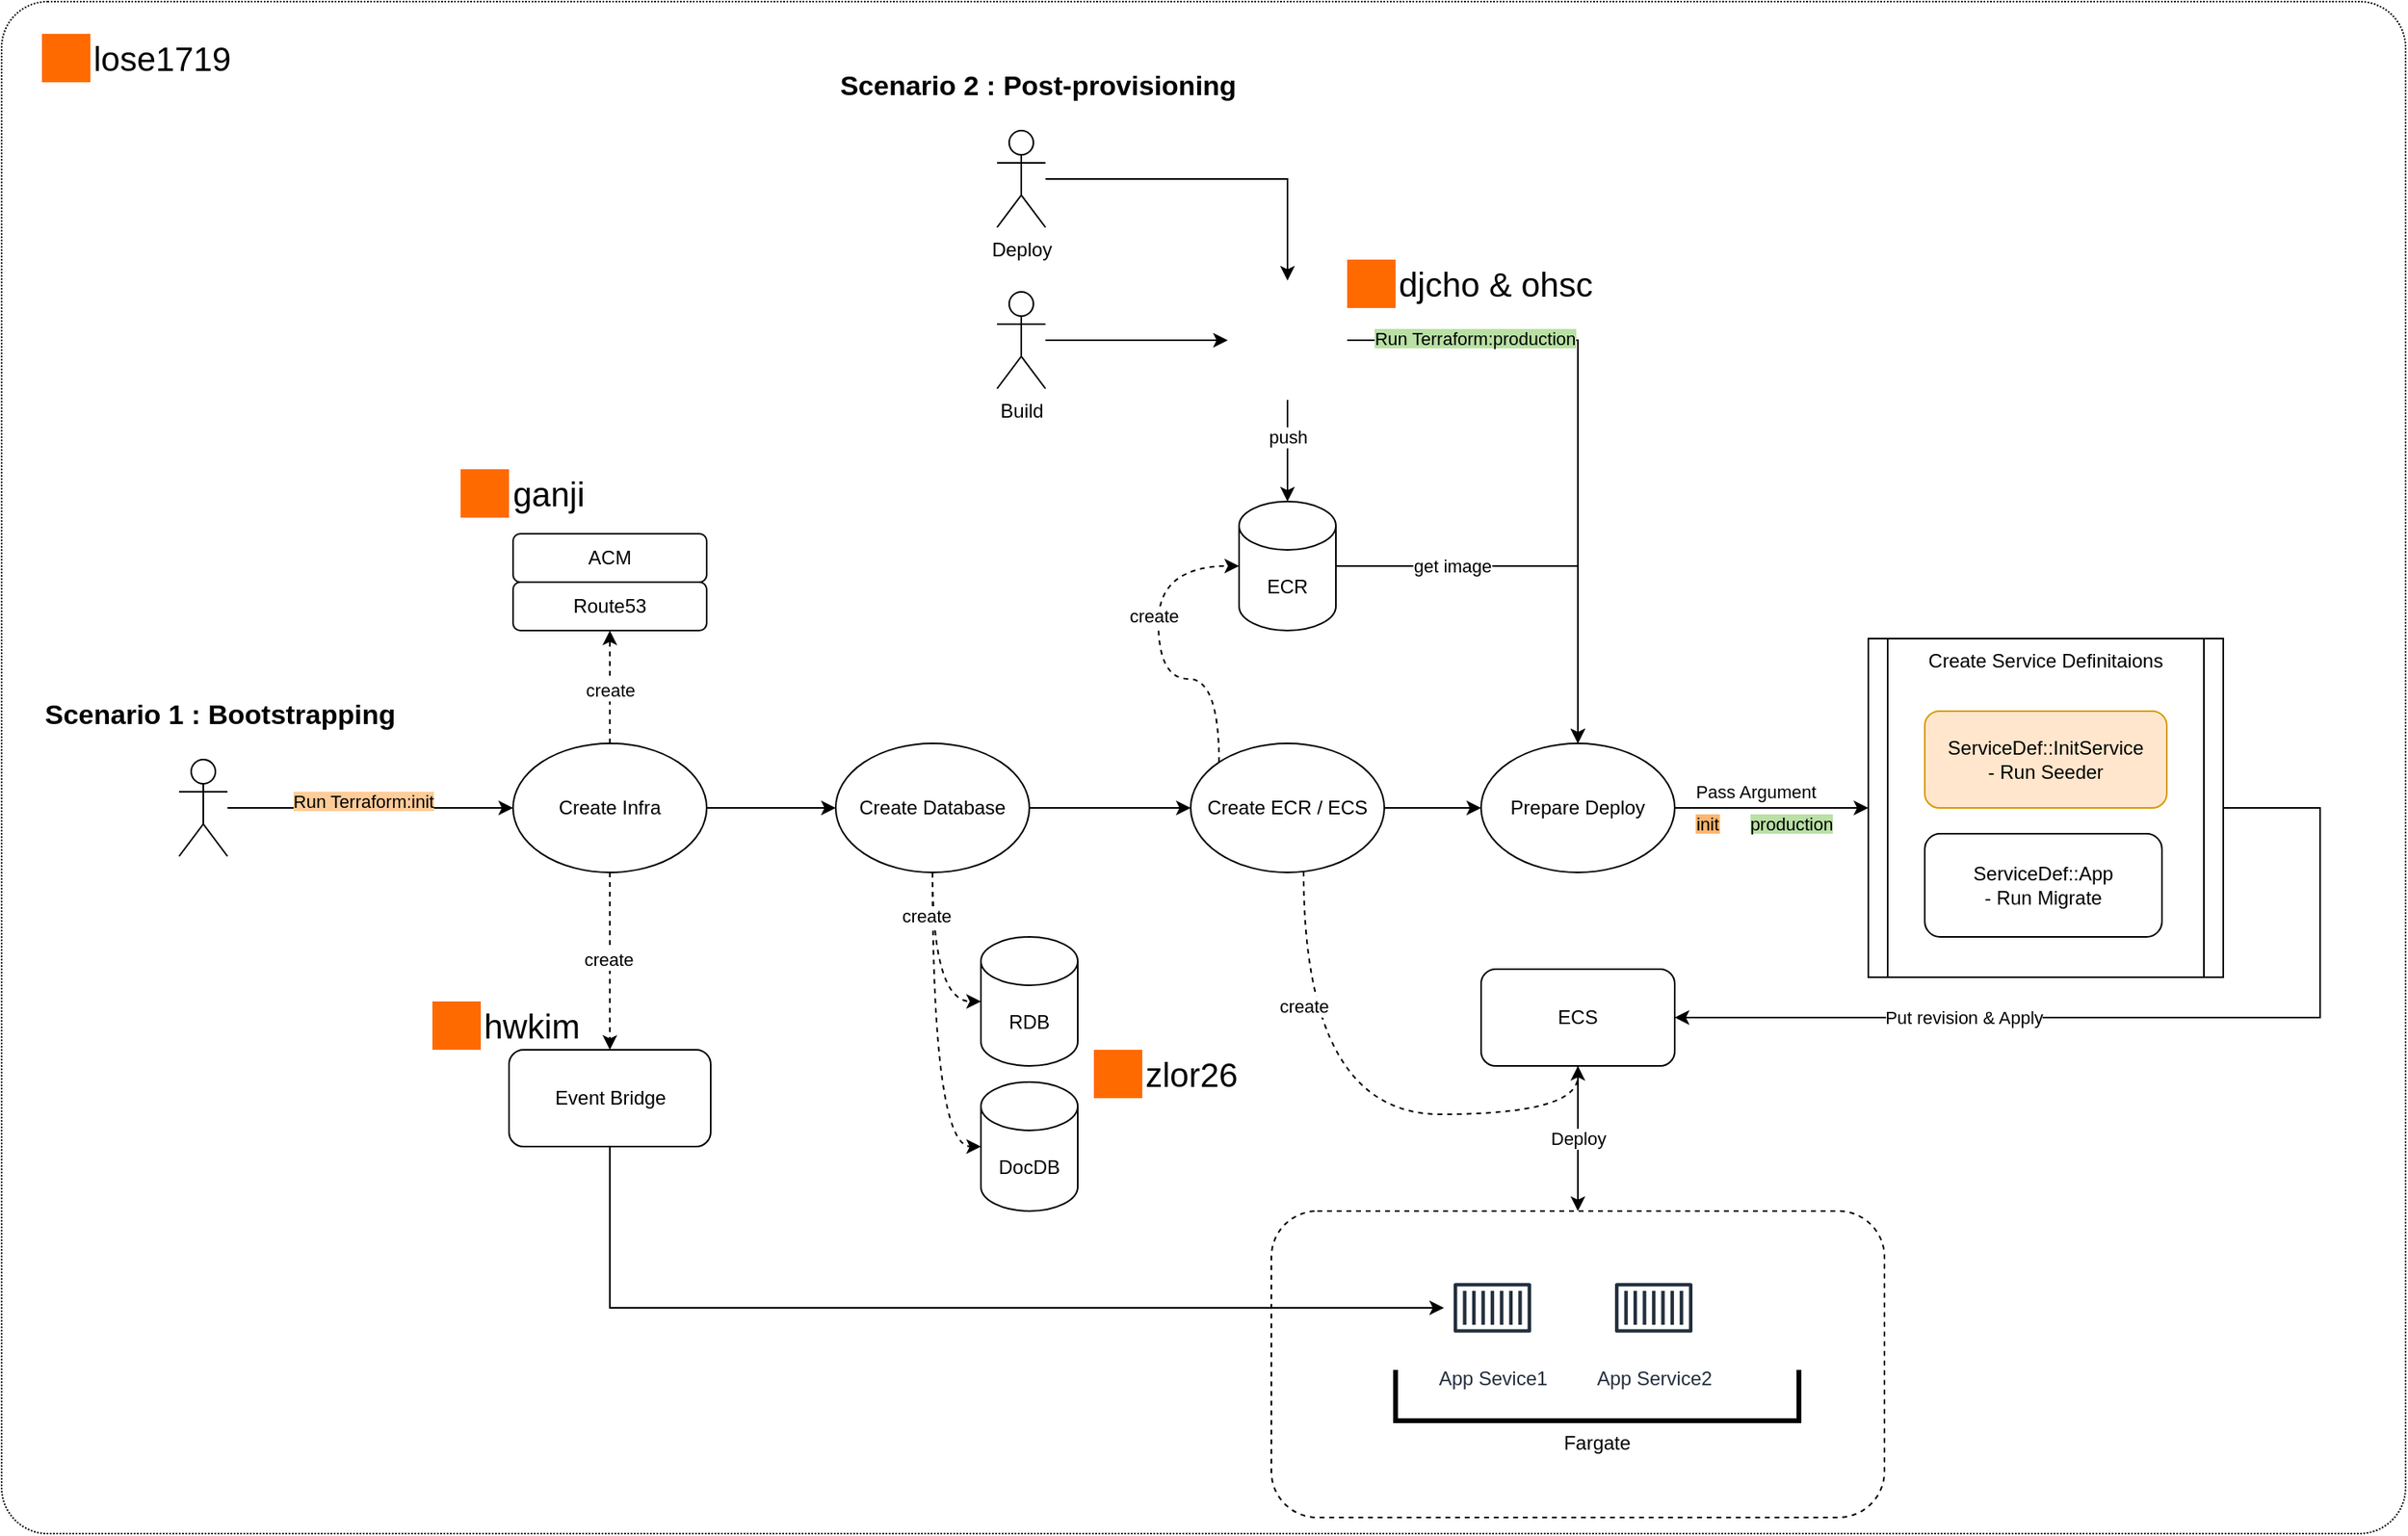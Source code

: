 <mxfile version="26.2.13">
  <diagram name="페이지-1" id="oCVioeKz5SW455MYKBlw">
    <mxGraphModel dx="1680" dy="941" grid="0" gridSize="10" guides="1" tooltips="1" connect="1" arrows="1" fold="1" page="1" pageScale="1" pageWidth="1600" pageHeight="1400" background="none" math="0" shadow="0">
      <root>
        <mxCell id="0" />
        <mxCell id="1" parent="0" />
        <mxCell id="IwtM4HSSWSZ5z5dpLfm0-115" value="" style="rounded=1;whiteSpace=wrap;html=1;dashed=1;fillColor=none;arcSize=3;dashPattern=1 1;" vertex="1" parent="1">
          <mxGeometry x="70" y="10" width="1490" height="950" as="geometry" />
        </mxCell>
        <mxCell id="IwtM4HSSWSZ5z5dpLfm0-90" value="" style="rounded=1;whiteSpace=wrap;html=1;dashed=1;" vertex="1" parent="1">
          <mxGeometry x="857" y="760" width="380" height="190" as="geometry" />
        </mxCell>
        <mxCell id="IwtM4HSSWSZ5z5dpLfm0-79" style="edgeStyle=orthogonalEdgeStyle;rounded=0;orthogonalLoop=1;jettySize=auto;html=1;entryX=1;entryY=0.5;entryDx=0;entryDy=0;" edge="1" parent="1" source="IwtM4HSSWSZ5z5dpLfm0-72" target="IwtM4HSSWSZ5z5dpLfm0-37">
          <mxGeometry relative="1" as="geometry">
            <Array as="points">
              <mxPoint x="1507" y="510" />
              <mxPoint x="1507" y="640" />
            </Array>
          </mxGeometry>
        </mxCell>
        <mxCell id="IwtM4HSSWSZ5z5dpLfm0-80" value="Put revision &amp;amp; Apply" style="edgeLabel;html=1;align=center;verticalAlign=middle;resizable=0;points=[];" vertex="1" connectable="0" parent="IwtM4HSSWSZ5z5dpLfm0-79">
          <mxGeometry x="0.108" y="-1" relative="1" as="geometry">
            <mxPoint x="-84" y="1" as="offset" />
          </mxGeometry>
        </mxCell>
        <mxCell id="IwtM4HSSWSZ5z5dpLfm0-72" value="Create Service Definitaions" style="shape=process;whiteSpace=wrap;html=1;backgroundOutline=1;verticalAlign=top;size=0.054;" vertex="1" parent="1">
          <mxGeometry x="1227" y="405" width="220" height="210" as="geometry" />
        </mxCell>
        <mxCell id="IwtM4HSSWSZ5z5dpLfm0-55" style="edgeStyle=orthogonalEdgeStyle;rounded=0;orthogonalLoop=1;jettySize=auto;html=1;entryX=0;entryY=0.5;entryDx=0;entryDy=0;" edge="1" parent="1" source="IwtM4HSSWSZ5z5dpLfm0-1" target="IwtM4HSSWSZ5z5dpLfm0-50">
          <mxGeometry relative="1" as="geometry" />
        </mxCell>
        <mxCell id="IwtM4HSSWSZ5z5dpLfm0-97" style="edgeStyle=orthogonalEdgeStyle;rounded=0;orthogonalLoop=1;jettySize=auto;html=1;entryX=0.5;entryY=1;entryDx=0;entryDy=0;dashed=1;" edge="1" parent="1" source="IwtM4HSSWSZ5z5dpLfm0-1" target="IwtM4HSSWSZ5z5dpLfm0-96">
          <mxGeometry relative="1" as="geometry" />
        </mxCell>
        <mxCell id="IwtM4HSSWSZ5z5dpLfm0-104" value="create" style="edgeLabel;html=1;align=center;verticalAlign=middle;resizable=0;points=[];" vertex="1" connectable="0" parent="IwtM4HSSWSZ5z5dpLfm0-97">
          <mxGeometry x="-0.047" relative="1" as="geometry">
            <mxPoint as="offset" />
          </mxGeometry>
        </mxCell>
        <mxCell id="IwtM4HSSWSZ5z5dpLfm0-102" style="edgeStyle=orthogonalEdgeStyle;rounded=0;orthogonalLoop=1;jettySize=auto;html=1;dashed=1;" edge="1" parent="1" source="IwtM4HSSWSZ5z5dpLfm0-1" target="IwtM4HSSWSZ5z5dpLfm0-100">
          <mxGeometry relative="1" as="geometry" />
        </mxCell>
        <mxCell id="IwtM4HSSWSZ5z5dpLfm0-103" value="create" style="edgeLabel;html=1;align=center;verticalAlign=middle;resizable=0;points=[];" vertex="1" connectable="0" parent="IwtM4HSSWSZ5z5dpLfm0-102">
          <mxGeometry x="-0.024" y="-1" relative="1" as="geometry">
            <mxPoint as="offset" />
          </mxGeometry>
        </mxCell>
        <mxCell id="IwtM4HSSWSZ5z5dpLfm0-1" value="Create Infra" style="ellipse;whiteSpace=wrap;html=1;" vertex="1" parent="1">
          <mxGeometry x="387" y="470" width="120" height="80" as="geometry" />
        </mxCell>
        <mxCell id="IwtM4HSSWSZ5z5dpLfm0-13" style="edgeStyle=orthogonalEdgeStyle;rounded=0;orthogonalLoop=1;jettySize=auto;html=1;" edge="1" parent="1" source="IwtM4HSSWSZ5z5dpLfm0-2" target="IwtM4HSSWSZ5z5dpLfm0-12">
          <mxGeometry relative="1" as="geometry" />
        </mxCell>
        <mxCell id="IwtM4HSSWSZ5z5dpLfm0-2" value="Build" style="shape=umlActor;verticalLabelPosition=bottom;verticalAlign=top;html=1;outlineConnect=0;" vertex="1" parent="1">
          <mxGeometry x="687" y="190" width="30" height="60" as="geometry" />
        </mxCell>
        <mxCell id="IwtM4HSSWSZ5z5dpLfm0-19" style="edgeStyle=orthogonalEdgeStyle;rounded=0;orthogonalLoop=1;jettySize=auto;html=1;entryX=0;entryY=0.5;entryDx=0;entryDy=0;" edge="1" parent="1" source="IwtM4HSSWSZ5z5dpLfm0-3" target="IwtM4HSSWSZ5z5dpLfm0-1">
          <mxGeometry relative="1" as="geometry" />
        </mxCell>
        <mxCell id="IwtM4HSSWSZ5z5dpLfm0-68" value="&lt;span style=&quot;background-color: rgb(255, 204, 153);&quot;&gt;Run Terraform:init&lt;/span&gt;" style="edgeLabel;html=1;align=center;verticalAlign=middle;resizable=0;points=[];" vertex="1" connectable="0" parent="IwtM4HSSWSZ5z5dpLfm0-19">
          <mxGeometry x="-0.05" y="4" relative="1" as="geometry">
            <mxPoint as="offset" />
          </mxGeometry>
        </mxCell>
        <mxCell id="IwtM4HSSWSZ5z5dpLfm0-3" value="" style="shape=umlActor;verticalLabelPosition=bottom;verticalAlign=top;html=1;outlineConnect=0;" vertex="1" parent="1">
          <mxGeometry x="180" y="480" width="30" height="60" as="geometry" />
        </mxCell>
        <mxCell id="IwtM4HSSWSZ5z5dpLfm0-41" style="edgeStyle=orthogonalEdgeStyle;rounded=0;orthogonalLoop=1;jettySize=auto;html=1;" edge="1" parent="1" source="IwtM4HSSWSZ5z5dpLfm0-10" target="IwtM4HSSWSZ5z5dpLfm0-71">
          <mxGeometry relative="1" as="geometry">
            <mxPoint x="1087" y="470" as="targetPoint" />
          </mxGeometry>
        </mxCell>
        <mxCell id="IwtM4HSSWSZ5z5dpLfm0-47" value="get image" style="edgeLabel;html=1;align=center;verticalAlign=middle;resizable=0;points=[];" vertex="1" connectable="0" parent="IwtM4HSSWSZ5z5dpLfm0-41">
          <mxGeometry x="-0.071" y="-1" relative="1" as="geometry">
            <mxPoint x="-49" y="-1" as="offset" />
          </mxGeometry>
        </mxCell>
        <mxCell id="IwtM4HSSWSZ5z5dpLfm0-10" value="ECR" style="shape=cylinder3;whiteSpace=wrap;html=1;boundedLbl=1;backgroundOutline=1;size=15;" vertex="1" parent="1">
          <mxGeometry x="837" y="320" width="60" height="80" as="geometry" />
        </mxCell>
        <mxCell id="IwtM4HSSWSZ5z5dpLfm0-32" style="edgeStyle=orthogonalEdgeStyle;rounded=0;orthogonalLoop=1;jettySize=auto;html=1;" edge="1" parent="1" source="IwtM4HSSWSZ5z5dpLfm0-12" target="IwtM4HSSWSZ5z5dpLfm0-71">
          <mxGeometry relative="1" as="geometry">
            <mxPoint x="1087" y="470" as="targetPoint" />
          </mxGeometry>
        </mxCell>
        <mxCell id="IwtM4HSSWSZ5z5dpLfm0-69" value="&lt;span style=&quot;background-color: rgb(185, 224, 165);&quot;&gt;Run Terraform:production&lt;/span&gt;" style="edgeLabel;html=1;align=center;verticalAlign=middle;resizable=0;points=[];" vertex="1" connectable="0" parent="IwtM4HSSWSZ5z5dpLfm0-32">
          <mxGeometry x="-0.598" y="1" relative="1" as="geometry">
            <mxPoint as="offset" />
          </mxGeometry>
        </mxCell>
        <mxCell id="IwtM4HSSWSZ5z5dpLfm0-12" value="" style="shape=image;html=1;verticalAlign=top;verticalLabelPosition=bottom;labelBackgroundColor=#ffffff;imageAspect=0;aspect=fixed;image=https://cdn0.iconfinder.com/data/icons/phosphor-thin-vol-3/256/gitlab-logo-simple-thin-128.png" vertex="1" parent="1">
          <mxGeometry x="830" y="183" width="74" height="74" as="geometry" />
        </mxCell>
        <mxCell id="IwtM4HSSWSZ5z5dpLfm0-15" style="edgeStyle=orthogonalEdgeStyle;rounded=0;orthogonalLoop=1;jettySize=auto;html=1;" edge="1" parent="1" source="IwtM4HSSWSZ5z5dpLfm0-12" target="IwtM4HSSWSZ5z5dpLfm0-10">
          <mxGeometry relative="1" as="geometry" />
        </mxCell>
        <mxCell id="IwtM4HSSWSZ5z5dpLfm0-16" value="push" style="edgeLabel;html=1;align=center;verticalAlign=middle;resizable=0;points=[];" vertex="1" connectable="0" parent="IwtM4HSSWSZ5z5dpLfm0-15">
          <mxGeometry x="-0.283" relative="1" as="geometry">
            <mxPoint as="offset" />
          </mxGeometry>
        </mxCell>
        <mxCell id="IwtM4HSSWSZ5z5dpLfm0-25" style="edgeStyle=orthogonalEdgeStyle;rounded=0;orthogonalLoop=1;jettySize=auto;html=1;dashed=1;curved=1;exitX=0;exitY=0;exitDx=0;exitDy=0;" edge="1" parent="1" source="IwtM4HSSWSZ5z5dpLfm0-23" target="IwtM4HSSWSZ5z5dpLfm0-10">
          <mxGeometry relative="1" as="geometry">
            <Array as="points">
              <mxPoint x="825" y="430" />
              <mxPoint x="787" y="430" />
              <mxPoint x="787" y="360" />
            </Array>
          </mxGeometry>
        </mxCell>
        <mxCell id="IwtM4HSSWSZ5z5dpLfm0-45" value="create" style="edgeLabel;html=1;align=center;verticalAlign=middle;resizable=0;points=[];" vertex="1" connectable="0" parent="IwtM4HSSWSZ5z5dpLfm0-25">
          <mxGeometry x="-0.057" y="3" relative="1" as="geometry">
            <mxPoint y="-30" as="offset" />
          </mxGeometry>
        </mxCell>
        <mxCell id="IwtM4HSSWSZ5z5dpLfm0-60" style="edgeStyle=orthogonalEdgeStyle;rounded=0;orthogonalLoop=1;jettySize=auto;html=1;" edge="1" parent="1" source="IwtM4HSSWSZ5z5dpLfm0-23" target="IwtM4HSSWSZ5z5dpLfm0-71">
          <mxGeometry relative="1" as="geometry">
            <mxPoint x="1027" y="510" as="targetPoint" />
          </mxGeometry>
        </mxCell>
        <mxCell id="IwtM4HSSWSZ5z5dpLfm0-61" style="edgeStyle=orthogonalEdgeStyle;rounded=0;orthogonalLoop=1;jettySize=auto;html=1;dashed=1;curved=1;" edge="1" parent="1" source="IwtM4HSSWSZ5z5dpLfm0-23" target="IwtM4HSSWSZ5z5dpLfm0-37">
          <mxGeometry relative="1" as="geometry">
            <Array as="points">
              <mxPoint x="877" y="700" />
            </Array>
          </mxGeometry>
        </mxCell>
        <mxCell id="IwtM4HSSWSZ5z5dpLfm0-63" value="create" style="edgeLabel;html=1;align=center;verticalAlign=middle;resizable=0;points=[];" vertex="1" connectable="0" parent="IwtM4HSSWSZ5z5dpLfm0-61">
          <mxGeometry x="-0.306" relative="1" as="geometry">
            <mxPoint y="-38" as="offset" />
          </mxGeometry>
        </mxCell>
        <mxCell id="IwtM4HSSWSZ5z5dpLfm0-23" value="Create ECR / ECS" style="ellipse;whiteSpace=wrap;html=1;" vertex="1" parent="1">
          <mxGeometry x="807" y="470" width="120" height="80" as="geometry" />
        </mxCell>
        <mxCell id="IwtM4HSSWSZ5z5dpLfm0-29" style="edgeStyle=orthogonalEdgeStyle;rounded=0;orthogonalLoop=1;jettySize=auto;html=1;" edge="1" parent="1" source="IwtM4HSSWSZ5z5dpLfm0-28" target="IwtM4HSSWSZ5z5dpLfm0-12">
          <mxGeometry relative="1" as="geometry" />
        </mxCell>
        <mxCell id="IwtM4HSSWSZ5z5dpLfm0-28" value="Deploy" style="shape=umlActor;verticalLabelPosition=bottom;verticalAlign=top;html=1;outlineConnect=0;" vertex="1" parent="1">
          <mxGeometry x="687" y="90" width="30" height="60" as="geometry" />
        </mxCell>
        <mxCell id="IwtM4HSSWSZ5z5dpLfm0-91" value="Deploy" style="edgeStyle=orthogonalEdgeStyle;rounded=0;orthogonalLoop=1;jettySize=auto;html=1;entryX=0.5;entryY=0;entryDx=0;entryDy=0;" edge="1" parent="1" source="IwtM4HSSWSZ5z5dpLfm0-37" target="IwtM4HSSWSZ5z5dpLfm0-90">
          <mxGeometry relative="1" as="geometry" />
        </mxCell>
        <mxCell id="IwtM4HSSWSZ5z5dpLfm0-37" value="ECS" style="rounded=1;whiteSpace=wrap;html=1;" vertex="1" parent="1">
          <mxGeometry x="987" y="610" width="120" height="60" as="geometry" />
        </mxCell>
        <mxCell id="IwtM4HSSWSZ5z5dpLfm0-56" style="edgeStyle=orthogonalEdgeStyle;rounded=0;orthogonalLoop=1;jettySize=auto;html=1;entryX=0;entryY=0.5;entryDx=0;entryDy=0;" edge="1" parent="1" source="IwtM4HSSWSZ5z5dpLfm0-50" target="IwtM4HSSWSZ5z5dpLfm0-23">
          <mxGeometry relative="1" as="geometry" />
        </mxCell>
        <mxCell id="IwtM4HSSWSZ5z5dpLfm0-50" value="Create Database" style="ellipse;whiteSpace=wrap;html=1;" vertex="1" parent="1">
          <mxGeometry x="587" y="470" width="120" height="80" as="geometry" />
        </mxCell>
        <mxCell id="IwtM4HSSWSZ5z5dpLfm0-51" value="RDB" style="shape=cylinder3;whiteSpace=wrap;html=1;boundedLbl=1;backgroundOutline=1;size=15;" vertex="1" parent="1">
          <mxGeometry x="677" y="590" width="60" height="80" as="geometry" />
        </mxCell>
        <mxCell id="IwtM4HSSWSZ5z5dpLfm0-52" value="DocDB" style="shape=cylinder3;whiteSpace=wrap;html=1;boundedLbl=1;backgroundOutline=1;size=15;" vertex="1" parent="1">
          <mxGeometry x="677" y="680" width="60" height="80" as="geometry" />
        </mxCell>
        <mxCell id="IwtM4HSSWSZ5z5dpLfm0-53" style="edgeStyle=orthogonalEdgeStyle;rounded=0;orthogonalLoop=1;jettySize=auto;html=1;entryX=0;entryY=0.5;entryDx=0;entryDy=0;entryPerimeter=0;dashed=1;curved=1;" edge="1" parent="1" source="IwtM4HSSWSZ5z5dpLfm0-50" target="IwtM4HSSWSZ5z5dpLfm0-51">
          <mxGeometry relative="1" as="geometry" />
        </mxCell>
        <mxCell id="IwtM4HSSWSZ5z5dpLfm0-54" style="edgeStyle=orthogonalEdgeStyle;rounded=0;orthogonalLoop=1;jettySize=auto;html=1;entryX=0;entryY=0.5;entryDx=0;entryDy=0;entryPerimeter=0;dashed=1;curved=1;" edge="1" parent="1" source="IwtM4HSSWSZ5z5dpLfm0-50" target="IwtM4HSSWSZ5z5dpLfm0-52">
          <mxGeometry relative="1" as="geometry">
            <Array as="points">
              <mxPoint x="647" y="720" />
            </Array>
          </mxGeometry>
        </mxCell>
        <mxCell id="IwtM4HSSWSZ5z5dpLfm0-64" value="create" style="edgeLabel;html=1;align=center;verticalAlign=middle;resizable=0;points=[];" vertex="1" connectable="0" parent="IwtM4HSSWSZ5z5dpLfm0-54">
          <mxGeometry x="-0.73" y="-4" relative="1" as="geometry">
            <mxPoint as="offset" />
          </mxGeometry>
        </mxCell>
        <mxCell id="IwtM4HSSWSZ5z5dpLfm0-77" style="edgeStyle=orthogonalEdgeStyle;rounded=0;orthogonalLoop=1;jettySize=auto;html=1;" edge="1" parent="1" source="IwtM4HSSWSZ5z5dpLfm0-71" target="IwtM4HSSWSZ5z5dpLfm0-72">
          <mxGeometry relative="1" as="geometry">
            <mxPoint x="1225" y="503" as="targetPoint" />
          </mxGeometry>
        </mxCell>
        <mxCell id="IwtM4HSSWSZ5z5dpLfm0-81" value="Pass Argument" style="edgeLabel;html=1;align=center;verticalAlign=middle;resizable=0;points=[];" vertex="1" connectable="0" parent="IwtM4HSSWSZ5z5dpLfm0-77">
          <mxGeometry x="-0.467" relative="1" as="geometry">
            <mxPoint x="18" y="-10" as="offset" />
          </mxGeometry>
        </mxCell>
        <mxCell id="IwtM4HSSWSZ5z5dpLfm0-82" value="&lt;span style=&quot;background-color: rgb(255, 181, 112);&quot;&gt;init&lt;/span&gt;" style="edgeLabel;html=1;align=center;verticalAlign=middle;resizable=0;points=[];" vertex="1" connectable="0" parent="IwtM4HSSWSZ5z5dpLfm0-77">
          <mxGeometry x="0.6" y="2" relative="1" as="geometry">
            <mxPoint x="-76" y="12" as="offset" />
          </mxGeometry>
        </mxCell>
        <mxCell id="IwtM4HSSWSZ5z5dpLfm0-83" value="&lt;span style=&quot;background-color: rgb(185, 224, 165);&quot;&gt;production&lt;/span&gt;" style="edgeLabel;html=1;align=center;verticalAlign=middle;resizable=0;points=[];" vertex="1" connectable="0" parent="IwtM4HSSWSZ5z5dpLfm0-77">
          <mxGeometry x="0.2" y="-3" relative="1" as="geometry">
            <mxPoint y="7" as="offset" />
          </mxGeometry>
        </mxCell>
        <mxCell id="IwtM4HSSWSZ5z5dpLfm0-71" value="Prepare Deploy" style="ellipse;whiteSpace=wrap;html=1;" vertex="1" parent="1">
          <mxGeometry x="987" y="470" width="120" height="80" as="geometry" />
        </mxCell>
        <mxCell id="IwtM4HSSWSZ5z5dpLfm0-75" value="ServiceDef::App&lt;br&gt;- Run Migrate" style="rounded=1;whiteSpace=wrap;html=1;" vertex="1" parent="1">
          <mxGeometry x="1262" y="526" width="147" height="64" as="geometry" />
        </mxCell>
        <mxCell id="IwtM4HSSWSZ5z5dpLfm0-76" value="ServiceDef::InitService&lt;br&gt;- Run Seeder" style="rounded=1;whiteSpace=wrap;html=1;fillColor=#ffe6cc;strokeColor=#d79b00;" vertex="1" parent="1">
          <mxGeometry x="1262" y="450" width="150" height="60" as="geometry" />
        </mxCell>
        <mxCell id="IwtM4HSSWSZ5z5dpLfm0-86" value="App Sevice1" style="sketch=0;outlineConnect=0;fontColor=#232F3E;gradientColor=none;strokeColor=#232F3E;fillColor=#ffffff;dashed=0;verticalLabelPosition=bottom;verticalAlign=top;align=center;html=1;fontSize=12;fontStyle=0;aspect=fixed;shape=mxgraph.aws4.resourceIcon;resIcon=mxgraph.aws4.container_1;" vertex="1" parent="1">
          <mxGeometry x="964" y="790" width="60" height="60" as="geometry" />
        </mxCell>
        <mxCell id="IwtM4HSSWSZ5z5dpLfm0-87" value="App Service2" style="sketch=0;outlineConnect=0;fontColor=#232F3E;gradientColor=none;strokeColor=#232F3E;fillColor=#ffffff;dashed=0;verticalLabelPosition=bottom;verticalAlign=top;align=center;html=1;fontSize=12;fontStyle=0;aspect=fixed;shape=mxgraph.aws4.resourceIcon;resIcon=mxgraph.aws4.container_1;" vertex="1" parent="1">
          <mxGeometry x="1064" y="790" width="60" height="60" as="geometry" />
        </mxCell>
        <mxCell id="IwtM4HSSWSZ5z5dpLfm0-88" value="Fargate" style="shape=partialRectangle;whiteSpace=wrap;html=1;bottom=1;right=1;left=1;top=0;fillColor=none;routingCenterX=-0.5;labelPosition=center;verticalLabelPosition=bottom;align=center;verticalAlign=top;strokeWidth=3;" vertex="1" parent="1">
          <mxGeometry x="934" y="860" width="250" height="30" as="geometry" />
        </mxCell>
        <mxCell id="IwtM4HSSWSZ5z5dpLfm0-93" value="&lt;font style=&quot;font-size: 17px;&quot;&gt;Scenario 1 :&amp;nbsp;&lt;/font&gt;&lt;span style=&quot;background-color: transparent; font-size: 17px;&quot;&gt;Bootstrapping&lt;/span&gt;" style="text;strokeColor=none;fillColor=none;html=1;fontSize=24;fontStyle=1;verticalAlign=middle;align=center;" vertex="1" parent="1">
          <mxGeometry x="80" y="430" width="250" height="40" as="geometry" />
        </mxCell>
        <mxCell id="IwtM4HSSWSZ5z5dpLfm0-94" value="&lt;font style=&quot;font-size: 17px;&quot;&gt;Scenario 2 :&amp;nbsp;&lt;/font&gt;&lt;span style=&quot;background-color: transparent; font-size: 17px;&quot;&gt;Post-provisioning&lt;/span&gt;" style="text;strokeColor=none;fillColor=none;html=1;fontSize=24;fontStyle=1;verticalAlign=middle;align=center;" vertex="1" parent="1">
          <mxGeometry x="587" y="40" width="250" height="40" as="geometry" />
        </mxCell>
        <mxCell id="IwtM4HSSWSZ5z5dpLfm0-96" value="Route53" style="rounded=1;whiteSpace=wrap;html=1;" vertex="1" parent="1">
          <mxGeometry x="387" y="370" width="120" height="30" as="geometry" />
        </mxCell>
        <mxCell id="IwtM4HSSWSZ5z5dpLfm0-98" value="ACM" style="rounded=1;whiteSpace=wrap;html=1;" vertex="1" parent="1">
          <mxGeometry x="387" y="340" width="120" height="30" as="geometry" />
        </mxCell>
        <mxCell id="IwtM4HSSWSZ5z5dpLfm0-101" style="edgeStyle=orthogonalEdgeStyle;rounded=0;orthogonalLoop=1;jettySize=auto;html=1;" edge="1" parent="1" source="IwtM4HSSWSZ5z5dpLfm0-100" target="IwtM4HSSWSZ5z5dpLfm0-86">
          <mxGeometry relative="1" as="geometry">
            <mxPoint x="977" y="850" as="targetPoint" />
            <Array as="points">
              <mxPoint x="447" y="820" />
            </Array>
          </mxGeometry>
        </mxCell>
        <mxCell id="IwtM4HSSWSZ5z5dpLfm0-100" value="Event Bridge" style="rounded=1;whiteSpace=wrap;html=1;" vertex="1" parent="1">
          <mxGeometry x="384.5" y="660" width="125" height="60" as="geometry" />
        </mxCell>
        <mxCell id="IwtM4HSSWSZ5z5dpLfm0-105" value="hwkim" style="points=[];aspect=fixed;html=1;align=left;shadow=0;dashed=0;fillColor=#FF6A00;strokeColor=none;shape=mxgraph.alibaba_cloud.user;labelPosition=right;verticalLabelPosition=middle;verticalAlign=middle;fontSize=21;" vertex="1" parent="1">
          <mxGeometry x="337" y="630" width="30" height="30" as="geometry" />
        </mxCell>
        <mxCell id="IwtM4HSSWSZ5z5dpLfm0-107" value="ganji" style="points=[];aspect=fixed;html=1;align=left;shadow=0;dashed=0;fillColor=#FF6A00;strokeColor=none;shape=mxgraph.alibaba_cloud.user;labelPosition=right;verticalLabelPosition=middle;verticalAlign=middle;fontSize=21;" vertex="1" parent="1">
          <mxGeometry x="354.5" y="300" width="30" height="30" as="geometry" />
        </mxCell>
        <mxCell id="IwtM4HSSWSZ5z5dpLfm0-111" value="djcho &amp;amp; ohsc" style="points=[];aspect=fixed;html=1;align=left;shadow=0;dashed=0;fillColor=#FF6A00;strokeColor=none;shape=mxgraph.alibaba_cloud.user;labelPosition=right;verticalLabelPosition=middle;verticalAlign=middle;fontSize=21;" vertex="1" parent="1">
          <mxGeometry x="904" y="170" width="30" height="30" as="geometry" />
        </mxCell>
        <mxCell id="IwtM4HSSWSZ5z5dpLfm0-113" value="zlor26" style="points=[];aspect=fixed;html=1;align=left;shadow=0;dashed=0;fillColor=#FF6A00;strokeColor=none;shape=mxgraph.alibaba_cloud.user;labelPosition=right;verticalLabelPosition=middle;verticalAlign=middle;fontSize=21;" vertex="1" parent="1">
          <mxGeometry x="747" y="660" width="30" height="30" as="geometry" />
        </mxCell>
        <mxCell id="IwtM4HSSWSZ5z5dpLfm0-114" value="&lt;div&gt;&lt;span style=&quot;background-color: transparent; color: light-dark(rgb(0, 0, 0), rgb(255, 255, 255));&quot;&gt;lose1719&lt;/span&gt;&lt;/div&gt;" style="points=[];aspect=fixed;html=1;align=left;shadow=0;dashed=0;fillColor=#FF6A00;strokeColor=none;shape=mxgraph.alibaba_cloud.user;labelPosition=right;verticalLabelPosition=middle;verticalAlign=middle;fontSize=21;" vertex="1" parent="1">
          <mxGeometry x="95" y="30" width="30" height="30" as="geometry" />
        </mxCell>
      </root>
    </mxGraphModel>
  </diagram>
</mxfile>
